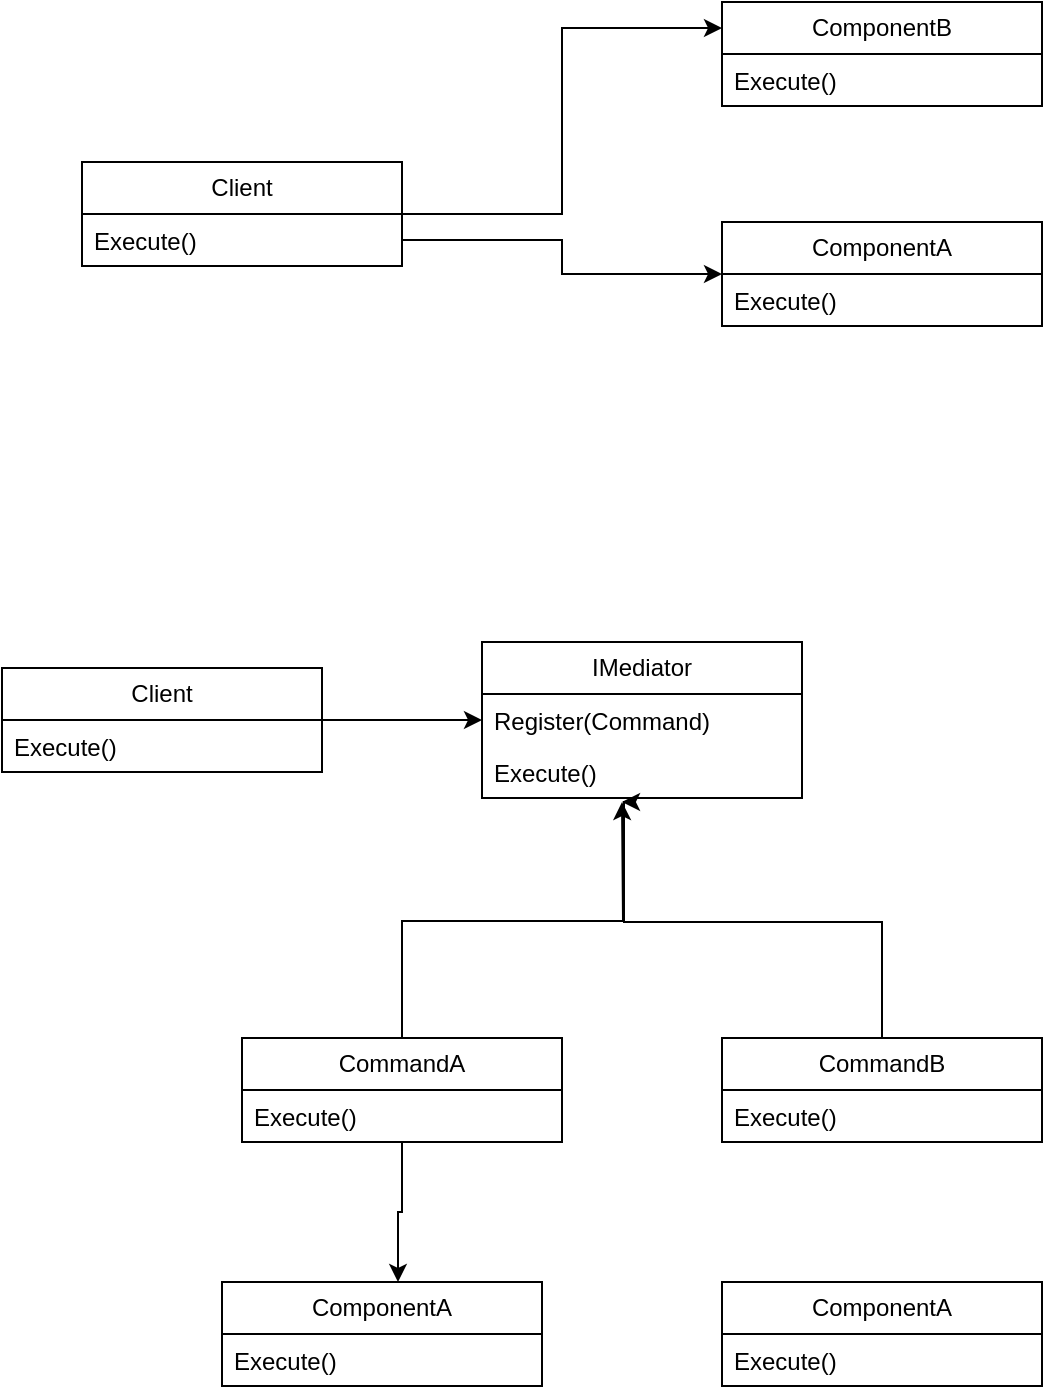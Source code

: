 <mxfile version="26.0.5">
  <diagram name="Page-1" id="L3ANlV53GFSX7AZWQXp0">
    <mxGraphModel dx="1060" dy="1145" grid="1" gridSize="10" guides="1" tooltips="1" connect="1" arrows="1" fold="1" page="1" pageScale="1" pageWidth="850" pageHeight="1100" math="0" shadow="0">
      <root>
        <mxCell id="0" />
        <mxCell id="1" parent="0" />
        <mxCell id="TQTKG0o7elXzaQfyMqtf-9" style="edgeStyle=orthogonalEdgeStyle;rounded=0;orthogonalLoop=1;jettySize=auto;html=1;entryX=0;entryY=0.25;entryDx=0;entryDy=0;" edge="1" parent="1" source="TQTKG0o7elXzaQfyMqtf-1" target="TQTKG0o7elXzaQfyMqtf-5">
          <mxGeometry relative="1" as="geometry" />
        </mxCell>
        <mxCell id="TQTKG0o7elXzaQfyMqtf-1" value="Client" style="swimlane;fontStyle=0;childLayout=stackLayout;horizontal=1;startSize=26;fillColor=none;horizontalStack=0;resizeParent=1;resizeParentMax=0;resizeLast=0;collapsible=1;marginBottom=0;whiteSpace=wrap;html=1;" vertex="1" parent="1">
          <mxGeometry x="120" y="160" width="160" height="52" as="geometry" />
        </mxCell>
        <mxCell id="TQTKG0o7elXzaQfyMqtf-2" value="Execute()" style="text;strokeColor=none;fillColor=none;align=left;verticalAlign=top;spacingLeft=4;spacingRight=4;overflow=hidden;rotatable=0;points=[[0,0.5],[1,0.5]];portConstraint=eastwest;whiteSpace=wrap;html=1;" vertex="1" parent="TQTKG0o7elXzaQfyMqtf-1">
          <mxGeometry y="26" width="160" height="26" as="geometry" />
        </mxCell>
        <mxCell id="TQTKG0o7elXzaQfyMqtf-5" value="ComponentB" style="swimlane;fontStyle=0;childLayout=stackLayout;horizontal=1;startSize=26;fillColor=none;horizontalStack=0;resizeParent=1;resizeParentMax=0;resizeLast=0;collapsible=1;marginBottom=0;whiteSpace=wrap;html=1;" vertex="1" parent="1">
          <mxGeometry x="440" y="80" width="160" height="52" as="geometry" />
        </mxCell>
        <mxCell id="TQTKG0o7elXzaQfyMqtf-6" value="Execute()" style="text;strokeColor=none;fillColor=none;align=left;verticalAlign=top;spacingLeft=4;spacingRight=4;overflow=hidden;rotatable=0;points=[[0,0.5],[1,0.5]];portConstraint=eastwest;whiteSpace=wrap;html=1;" vertex="1" parent="TQTKG0o7elXzaQfyMqtf-5">
          <mxGeometry y="26" width="160" height="26" as="geometry" />
        </mxCell>
        <mxCell id="TQTKG0o7elXzaQfyMqtf-7" value="ComponentA" style="swimlane;fontStyle=0;childLayout=stackLayout;horizontal=1;startSize=26;fillColor=none;horizontalStack=0;resizeParent=1;resizeParentMax=0;resizeLast=0;collapsible=1;marginBottom=0;whiteSpace=wrap;html=1;" vertex="1" parent="1">
          <mxGeometry x="440" y="190" width="160" height="52" as="geometry" />
        </mxCell>
        <mxCell id="TQTKG0o7elXzaQfyMqtf-8" value="Execute()" style="text;strokeColor=none;fillColor=none;align=left;verticalAlign=top;spacingLeft=4;spacingRight=4;overflow=hidden;rotatable=0;points=[[0,0.5],[1,0.5]];portConstraint=eastwest;whiteSpace=wrap;html=1;" vertex="1" parent="TQTKG0o7elXzaQfyMqtf-7">
          <mxGeometry y="26" width="160" height="26" as="geometry" />
        </mxCell>
        <mxCell id="TQTKG0o7elXzaQfyMqtf-10" style="edgeStyle=orthogonalEdgeStyle;rounded=0;orthogonalLoop=1;jettySize=auto;html=1;" edge="1" parent="1" source="TQTKG0o7elXzaQfyMqtf-2" target="TQTKG0o7elXzaQfyMqtf-7">
          <mxGeometry relative="1" as="geometry" />
        </mxCell>
        <mxCell id="TQTKG0o7elXzaQfyMqtf-11" value="IMediator" style="swimlane;fontStyle=0;childLayout=stackLayout;horizontal=1;startSize=26;fillColor=none;horizontalStack=0;resizeParent=1;resizeParentMax=0;resizeLast=0;collapsible=1;marginBottom=0;whiteSpace=wrap;html=1;" vertex="1" parent="1">
          <mxGeometry x="320" y="400" width="160" height="78" as="geometry" />
        </mxCell>
        <mxCell id="TQTKG0o7elXzaQfyMqtf-12" value="Register(Command)" style="text;strokeColor=none;fillColor=none;align=left;verticalAlign=top;spacingLeft=4;spacingRight=4;overflow=hidden;rotatable=0;points=[[0,0.5],[1,0.5]];portConstraint=eastwest;whiteSpace=wrap;html=1;" vertex="1" parent="TQTKG0o7elXzaQfyMqtf-11">
          <mxGeometry y="26" width="160" height="26" as="geometry" />
        </mxCell>
        <mxCell id="TQTKG0o7elXzaQfyMqtf-13" value="Execute()" style="text;strokeColor=none;fillColor=none;align=left;verticalAlign=top;spacingLeft=4;spacingRight=4;overflow=hidden;rotatable=0;points=[[0,0.5],[1,0.5]];portConstraint=eastwest;whiteSpace=wrap;html=1;" vertex="1" parent="TQTKG0o7elXzaQfyMqtf-11">
          <mxGeometry y="52" width="160" height="26" as="geometry" />
        </mxCell>
        <mxCell id="TQTKG0o7elXzaQfyMqtf-21" style="edgeStyle=orthogonalEdgeStyle;rounded=0;orthogonalLoop=1;jettySize=auto;html=1;exitX=0.5;exitY=0;exitDx=0;exitDy=0;" edge="1" parent="1" source="TQTKG0o7elXzaQfyMqtf-15">
          <mxGeometry relative="1" as="geometry">
            <mxPoint x="390" y="480" as="targetPoint" />
          </mxGeometry>
        </mxCell>
        <mxCell id="TQTKG0o7elXzaQfyMqtf-15" value="CommandA" style="swimlane;fontStyle=0;childLayout=stackLayout;horizontal=1;startSize=26;fillColor=none;horizontalStack=0;resizeParent=1;resizeParentMax=0;resizeLast=0;collapsible=1;marginBottom=0;whiteSpace=wrap;html=1;" vertex="1" parent="1">
          <mxGeometry x="200" y="598" width="160" height="52" as="geometry" />
        </mxCell>
        <mxCell id="TQTKG0o7elXzaQfyMqtf-17" value="Execute()" style="text;strokeColor=none;fillColor=none;align=left;verticalAlign=top;spacingLeft=4;spacingRight=4;overflow=hidden;rotatable=0;points=[[0,0.5],[1,0.5]];portConstraint=eastwest;whiteSpace=wrap;html=1;" vertex="1" parent="TQTKG0o7elXzaQfyMqtf-15">
          <mxGeometry y="26" width="160" height="26" as="geometry" />
        </mxCell>
        <mxCell id="TQTKG0o7elXzaQfyMqtf-22" style="edgeStyle=orthogonalEdgeStyle;rounded=0;orthogonalLoop=1;jettySize=auto;html=1;" edge="1" parent="1" source="TQTKG0o7elXzaQfyMqtf-18">
          <mxGeometry relative="1" as="geometry">
            <mxPoint x="390" y="480" as="targetPoint" />
            <Array as="points">
              <mxPoint x="520" y="540" />
              <mxPoint x="391" y="540" />
            </Array>
          </mxGeometry>
        </mxCell>
        <mxCell id="TQTKG0o7elXzaQfyMqtf-18" value="CommandB" style="swimlane;fontStyle=0;childLayout=stackLayout;horizontal=1;startSize=26;fillColor=none;horizontalStack=0;resizeParent=1;resizeParentMax=0;resizeLast=0;collapsible=1;marginBottom=0;whiteSpace=wrap;html=1;" vertex="1" parent="1">
          <mxGeometry x="440" y="598" width="160" height="52" as="geometry" />
        </mxCell>
        <mxCell id="TQTKG0o7elXzaQfyMqtf-20" value="Execute()" style="text;strokeColor=none;fillColor=none;align=left;verticalAlign=top;spacingLeft=4;spacingRight=4;overflow=hidden;rotatable=0;points=[[0,0.5],[1,0.5]];portConstraint=eastwest;whiteSpace=wrap;html=1;" vertex="1" parent="TQTKG0o7elXzaQfyMqtf-18">
          <mxGeometry y="26" width="160" height="26" as="geometry" />
        </mxCell>
        <mxCell id="TQTKG0o7elXzaQfyMqtf-23" value="ComponentA" style="swimlane;fontStyle=0;childLayout=stackLayout;horizontal=1;startSize=26;fillColor=none;horizontalStack=0;resizeParent=1;resizeParentMax=0;resizeLast=0;collapsible=1;marginBottom=0;whiteSpace=wrap;html=1;" vertex="1" parent="1">
          <mxGeometry x="440" y="720" width="160" height="52" as="geometry" />
        </mxCell>
        <mxCell id="TQTKG0o7elXzaQfyMqtf-24" value="Execute()" style="text;strokeColor=none;fillColor=none;align=left;verticalAlign=top;spacingLeft=4;spacingRight=4;overflow=hidden;rotatable=0;points=[[0,0.5],[1,0.5]];portConstraint=eastwest;whiteSpace=wrap;html=1;" vertex="1" parent="TQTKG0o7elXzaQfyMqtf-23">
          <mxGeometry y="26" width="160" height="26" as="geometry" />
        </mxCell>
        <mxCell id="TQTKG0o7elXzaQfyMqtf-25" value="ComponentA" style="swimlane;fontStyle=0;childLayout=stackLayout;horizontal=1;startSize=26;fillColor=none;horizontalStack=0;resizeParent=1;resizeParentMax=0;resizeLast=0;collapsible=1;marginBottom=0;whiteSpace=wrap;html=1;" vertex="1" parent="1">
          <mxGeometry x="190" y="720" width="160" height="52" as="geometry" />
        </mxCell>
        <mxCell id="TQTKG0o7elXzaQfyMqtf-26" value="Execute()" style="text;strokeColor=none;fillColor=none;align=left;verticalAlign=top;spacingLeft=4;spacingRight=4;overflow=hidden;rotatable=0;points=[[0,0.5],[1,0.5]];portConstraint=eastwest;whiteSpace=wrap;html=1;" vertex="1" parent="TQTKG0o7elXzaQfyMqtf-25">
          <mxGeometry y="26" width="160" height="26" as="geometry" />
        </mxCell>
        <mxCell id="TQTKG0o7elXzaQfyMqtf-27" style="edgeStyle=orthogonalEdgeStyle;rounded=0;orthogonalLoop=1;jettySize=auto;html=1;entryX=0.55;entryY=0;entryDx=0;entryDy=0;entryPerimeter=0;" edge="1" parent="1" source="TQTKG0o7elXzaQfyMqtf-15" target="TQTKG0o7elXzaQfyMqtf-25">
          <mxGeometry relative="1" as="geometry" />
        </mxCell>
        <mxCell id="TQTKG0o7elXzaQfyMqtf-31" style="edgeStyle=orthogonalEdgeStyle;rounded=0;orthogonalLoop=1;jettySize=auto;html=1;entryX=0;entryY=0.5;entryDx=0;entryDy=0;" edge="1" parent="1" source="TQTKG0o7elXzaQfyMqtf-29" target="TQTKG0o7elXzaQfyMqtf-12">
          <mxGeometry relative="1" as="geometry" />
        </mxCell>
        <mxCell id="TQTKG0o7elXzaQfyMqtf-29" value="Client" style="swimlane;fontStyle=0;childLayout=stackLayout;horizontal=1;startSize=26;fillColor=none;horizontalStack=0;resizeParent=1;resizeParentMax=0;resizeLast=0;collapsible=1;marginBottom=0;whiteSpace=wrap;html=1;" vertex="1" parent="1">
          <mxGeometry x="80" y="413" width="160" height="52" as="geometry" />
        </mxCell>
        <mxCell id="TQTKG0o7elXzaQfyMqtf-30" value="Execute()" style="text;strokeColor=none;fillColor=none;align=left;verticalAlign=top;spacingLeft=4;spacingRight=4;overflow=hidden;rotatable=0;points=[[0,0.5],[1,0.5]];portConstraint=eastwest;whiteSpace=wrap;html=1;" vertex="1" parent="TQTKG0o7elXzaQfyMqtf-29">
          <mxGeometry y="26" width="160" height="26" as="geometry" />
        </mxCell>
      </root>
    </mxGraphModel>
  </diagram>
</mxfile>
